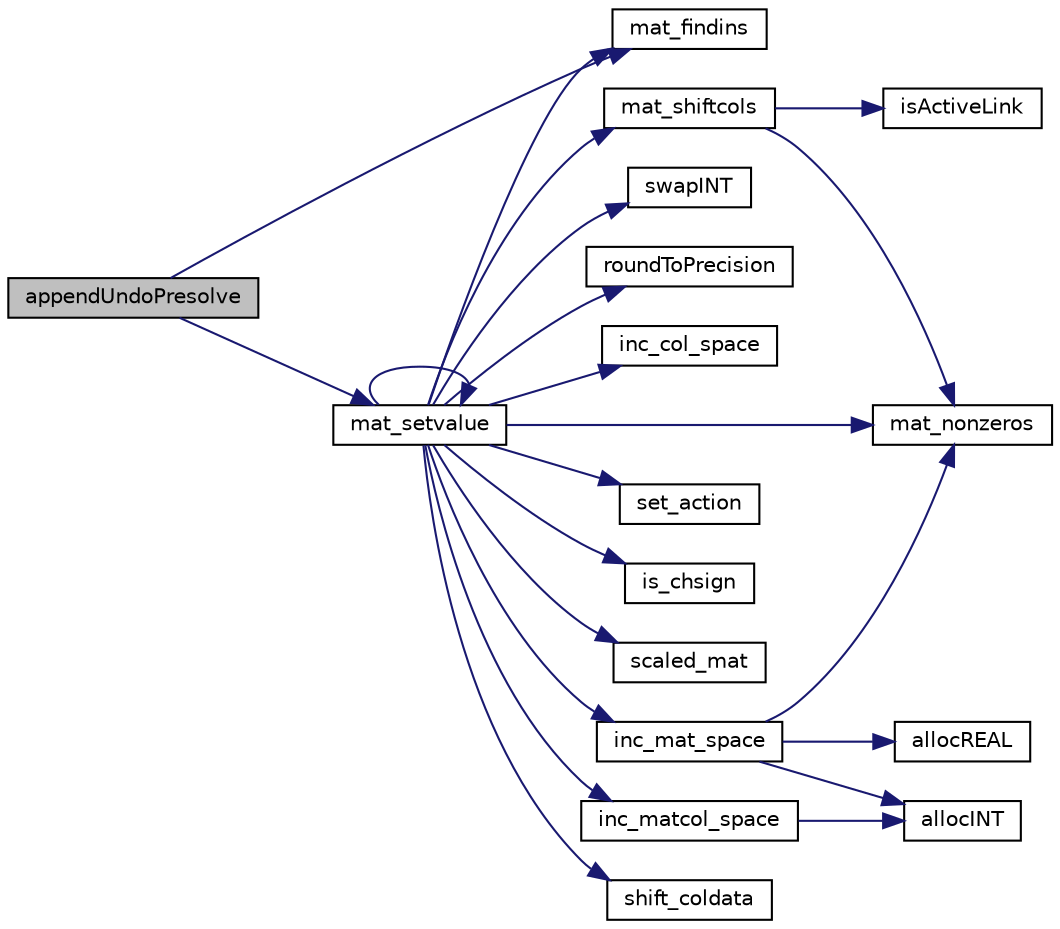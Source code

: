 digraph "appendUndoPresolve"
{
  edge [fontname="Helvetica",fontsize="10",labelfontname="Helvetica",labelfontsize="10"];
  node [fontname="Helvetica",fontsize="10",shape=record];
  rankdir="LR";
  Node23 [label="appendUndoPresolve",height=0.2,width=0.4,color="black", fillcolor="grey75", style="filled", fontcolor="black"];
  Node23 -> Node24 [color="midnightblue",fontsize="10",style="solid",fontname="Helvetica"];
  Node24 [label="mat_setvalue",height=0.2,width=0.4,color="black", fillcolor="white", style="filled",URL="$dc/d9a/lp__matrix_8c.html#a3cf5f70351e501251681b113289293da"];
  Node24 -> Node25 [color="midnightblue",fontsize="10",style="solid",fontname="Helvetica"];
  Node25 [label="swapINT",height=0.2,width=0.4,color="black", fillcolor="white", style="filled",URL="$d1/daa/3rd_party_2lpsolve_2build_2include_2lpsolve_2lp__utils_8h.html#a2c2ba6baa79af2ad08d08ca4baaec1b4"];
  Node24 -> Node26 [color="midnightblue",fontsize="10",style="solid",fontname="Helvetica"];
  Node26 [label="roundToPrecision",height=0.2,width=0.4,color="black", fillcolor="white", style="filled",URL="$d1/daa/3rd_party_2lpsolve_2build_2include_2lpsolve_2lp__utils_8h.html#a2c162041be8905b58450d17662096994"];
  Node24 -> Node27 [color="midnightblue",fontsize="10",style="solid",fontname="Helvetica"];
  Node27 [label="inc_col_space",height=0.2,width=0.4,color="black", fillcolor="white", style="filled",URL="$dc/de4/3rd_party_2lpsolve_2build_2include_2lpsolve_2lp__lib_8h.html#a19aaef4102ef22569c69de15939fd77f"];
  Node24 -> Node28 [color="midnightblue",fontsize="10",style="solid",fontname="Helvetica"];
  Node28 [label="inc_matcol_space",height=0.2,width=0.4,color="black", fillcolor="white", style="filled",URL="$dc/d9a/lp__matrix_8c.html#a71e24efc6f48aa6fb098d9f471574d1c"];
  Node28 -> Node29 [color="midnightblue",fontsize="10",style="solid",fontname="Helvetica"];
  Node29 [label="allocINT",height=0.2,width=0.4,color="black", fillcolor="white", style="filled",URL="$d1/daa/3rd_party_2lpsolve_2build_2include_2lpsolve_2lp__utils_8h.html#a2081b8e14a0691b7e3931fa280ad9e63"];
  Node24 -> Node30 [color="midnightblue",fontsize="10",style="solid",fontname="Helvetica"];
  Node30 [label="mat_findins",height=0.2,width=0.4,color="black", fillcolor="white", style="filled",URL="$dc/d9a/lp__matrix_8c.html#aabb75389dfeac1504d2bd65f35557017"];
  Node24 -> Node31 [color="midnightblue",fontsize="10",style="solid",fontname="Helvetica"];
  Node31 [label="set_action",height=0.2,width=0.4,color="black", fillcolor="white", style="filled",URL="$dc/de4/3rd_party_2lpsolve_2build_2include_2lpsolve_2lp__lib_8h.html#ad4fefd09a7c66c454785da9ec150ecc1"];
  Node24 -> Node32 [color="midnightblue",fontsize="10",style="solid",fontname="Helvetica"];
  Node32 [label="is_chsign",height=0.2,width=0.4,color="black", fillcolor="white", style="filled",URL="$dc/de4/3rd_party_2lpsolve_2build_2include_2lpsolve_2lp__lib_8h.html#a93ed2e8f778b6340d960f732e9c0f9f6"];
  Node24 -> Node33 [color="midnightblue",fontsize="10",style="solid",fontname="Helvetica"];
  Node33 [label="scaled_mat",height=0.2,width=0.4,color="black", fillcolor="white", style="filled",URL="$d6/dc7/3rd_party_2lpsolve_2build_2include_2lpsolve_2lp__scale_8h.html#ab844fade2ace63a627736cf4887942d4"];
  Node24 -> Node34 [color="midnightblue",fontsize="10",style="solid",fontname="Helvetica"];
  Node34 [label="mat_nonzeros",height=0.2,width=0.4,color="black", fillcolor="white", style="filled",URL="$dc/d9a/lp__matrix_8c.html#a9430c42ed7853fd8dd6463ed7165f243"];
  Node24 -> Node35 [color="midnightblue",fontsize="10",style="solid",fontname="Helvetica"];
  Node35 [label="inc_mat_space",height=0.2,width=0.4,color="black", fillcolor="white", style="filled",URL="$dc/d9a/lp__matrix_8c.html#a2239ebb44f76930fc243a0457c8c94d9"];
  Node35 -> Node34 [color="midnightblue",fontsize="10",style="solid",fontname="Helvetica"];
  Node35 -> Node29 [color="midnightblue",fontsize="10",style="solid",fontname="Helvetica"];
  Node35 -> Node36 [color="midnightblue",fontsize="10",style="solid",fontname="Helvetica"];
  Node36 [label="allocREAL",height=0.2,width=0.4,color="black", fillcolor="white", style="filled",URL="$d1/daa/3rd_party_2lpsolve_2build_2include_2lpsolve_2lp__utils_8h.html#a7b25e1f9aee74052b4b6df28443ebf48"];
  Node24 -> Node37 [color="midnightblue",fontsize="10",style="solid",fontname="Helvetica"];
  Node37 [label="shift_coldata",height=0.2,width=0.4,color="black", fillcolor="white", style="filled",URL="$dc/de4/3rd_party_2lpsolve_2build_2include_2lpsolve_2lp__lib_8h.html#a9ed027fc60643c153c2413f96fabd3d6"];
  Node24 -> Node38 [color="midnightblue",fontsize="10",style="solid",fontname="Helvetica"];
  Node38 [label="mat_shiftcols",height=0.2,width=0.4,color="black", fillcolor="white", style="filled",URL="$dc/d9a/lp__matrix_8c.html#a4b382fbfc70092747f60017cdf62e1e6"];
  Node38 -> Node39 [color="midnightblue",fontsize="10",style="solid",fontname="Helvetica"];
  Node39 [label="isActiveLink",height=0.2,width=0.4,color="black", fillcolor="white", style="filled",URL="$d1/daa/3rd_party_2lpsolve_2build_2include_2lpsolve_2lp__utils_8h.html#a183f62e53061778d4fdb381e27d8cf4c"];
  Node38 -> Node34 [color="midnightblue",fontsize="10",style="solid",fontname="Helvetica"];
  Node24 -> Node24 [color="midnightblue",fontsize="10",style="solid",fontname="Helvetica"];
  Node23 -> Node30 [color="midnightblue",fontsize="10",style="solid",fontname="Helvetica"];
}
